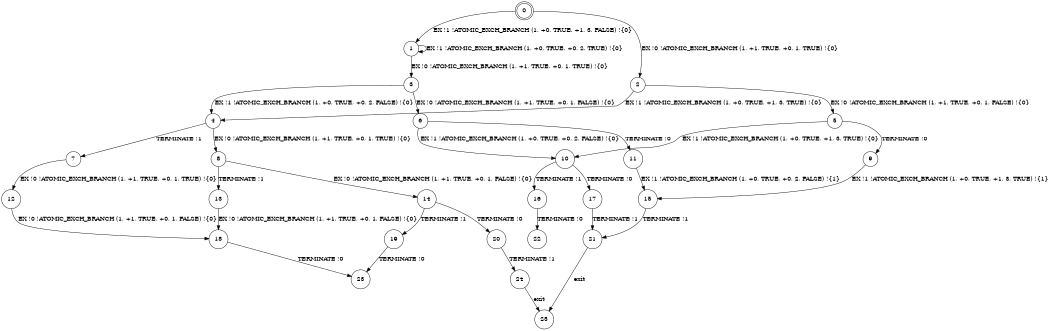 digraph BCG {
size = "7, 10.5";
center = TRUE;
node [shape = circle];
0 [peripheries = 2];
0 -> 1 [label = "EX !1 !ATOMIC_EXCH_BRANCH (1, +0, TRUE, +1, 3, FALSE) !{0}"];
0 -> 2 [label = "EX !0 !ATOMIC_EXCH_BRANCH (1, +1, TRUE, +0, 1, TRUE) !{0}"];
1 -> 3 [label = "EX !0 !ATOMIC_EXCH_BRANCH (1, +1, TRUE, +0, 1, TRUE) !{0}"];
1 -> 1 [label = "EX !1 !ATOMIC_EXCH_BRANCH (1, +0, TRUE, +0, 2, TRUE) !{0}"];
2 -> 4 [label = "EX !1 !ATOMIC_EXCH_BRANCH (1, +0, TRUE, +1, 3, TRUE) !{0}"];
2 -> 5 [label = "EX !0 !ATOMIC_EXCH_BRANCH (1, +1, TRUE, +0, 1, FALSE) !{0}"];
3 -> 4 [label = "EX !1 !ATOMIC_EXCH_BRANCH (1, +0, TRUE, +0, 2, FALSE) !{0}"];
3 -> 6 [label = "EX !0 !ATOMIC_EXCH_BRANCH (1, +1, TRUE, +0, 1, FALSE) !{0}"];
4 -> 7 [label = "TERMINATE !1"];
4 -> 8 [label = "EX !0 !ATOMIC_EXCH_BRANCH (1, +1, TRUE, +0, 1, TRUE) !{0}"];
5 -> 9 [label = "TERMINATE !0"];
5 -> 10 [label = "EX !1 !ATOMIC_EXCH_BRANCH (1, +0, TRUE, +1, 3, TRUE) !{0}"];
6 -> 11 [label = "TERMINATE !0"];
6 -> 10 [label = "EX !1 !ATOMIC_EXCH_BRANCH (1, +0, TRUE, +0, 2, FALSE) !{0}"];
7 -> 12 [label = "EX !0 !ATOMIC_EXCH_BRANCH (1, +1, TRUE, +0, 1, TRUE) !{0}"];
8 -> 13 [label = "TERMINATE !1"];
8 -> 14 [label = "EX !0 !ATOMIC_EXCH_BRANCH (1, +1, TRUE, +0, 1, FALSE) !{0}"];
9 -> 15 [label = "EX !1 !ATOMIC_EXCH_BRANCH (1, +0, TRUE, +1, 3, TRUE) !{1}"];
10 -> 16 [label = "TERMINATE !1"];
10 -> 17 [label = "TERMINATE !0"];
11 -> 15 [label = "EX !1 !ATOMIC_EXCH_BRANCH (1, +0, TRUE, +0, 2, FALSE) !{1}"];
12 -> 18 [label = "EX !0 !ATOMIC_EXCH_BRANCH (1, +1, TRUE, +0, 1, FALSE) !{0}"];
13 -> 18 [label = "EX !0 !ATOMIC_EXCH_BRANCH (1, +1, TRUE, +0, 1, FALSE) !{0}"];
14 -> 19 [label = "TERMINATE !1"];
14 -> 20 [label = "TERMINATE !0"];
15 -> 21 [label = "TERMINATE !1"];
16 -> 22 [label = "TERMINATE !0"];
17 -> 21 [label = "TERMINATE !1"];
18 -> 23 [label = "TERMINATE !0"];
19 -> 23 [label = "TERMINATE !0"];
20 -> 24 [label = "TERMINATE !1"];
21 -> 25 [label = "exit"];
24 -> 25 [label = "exit"];
}
